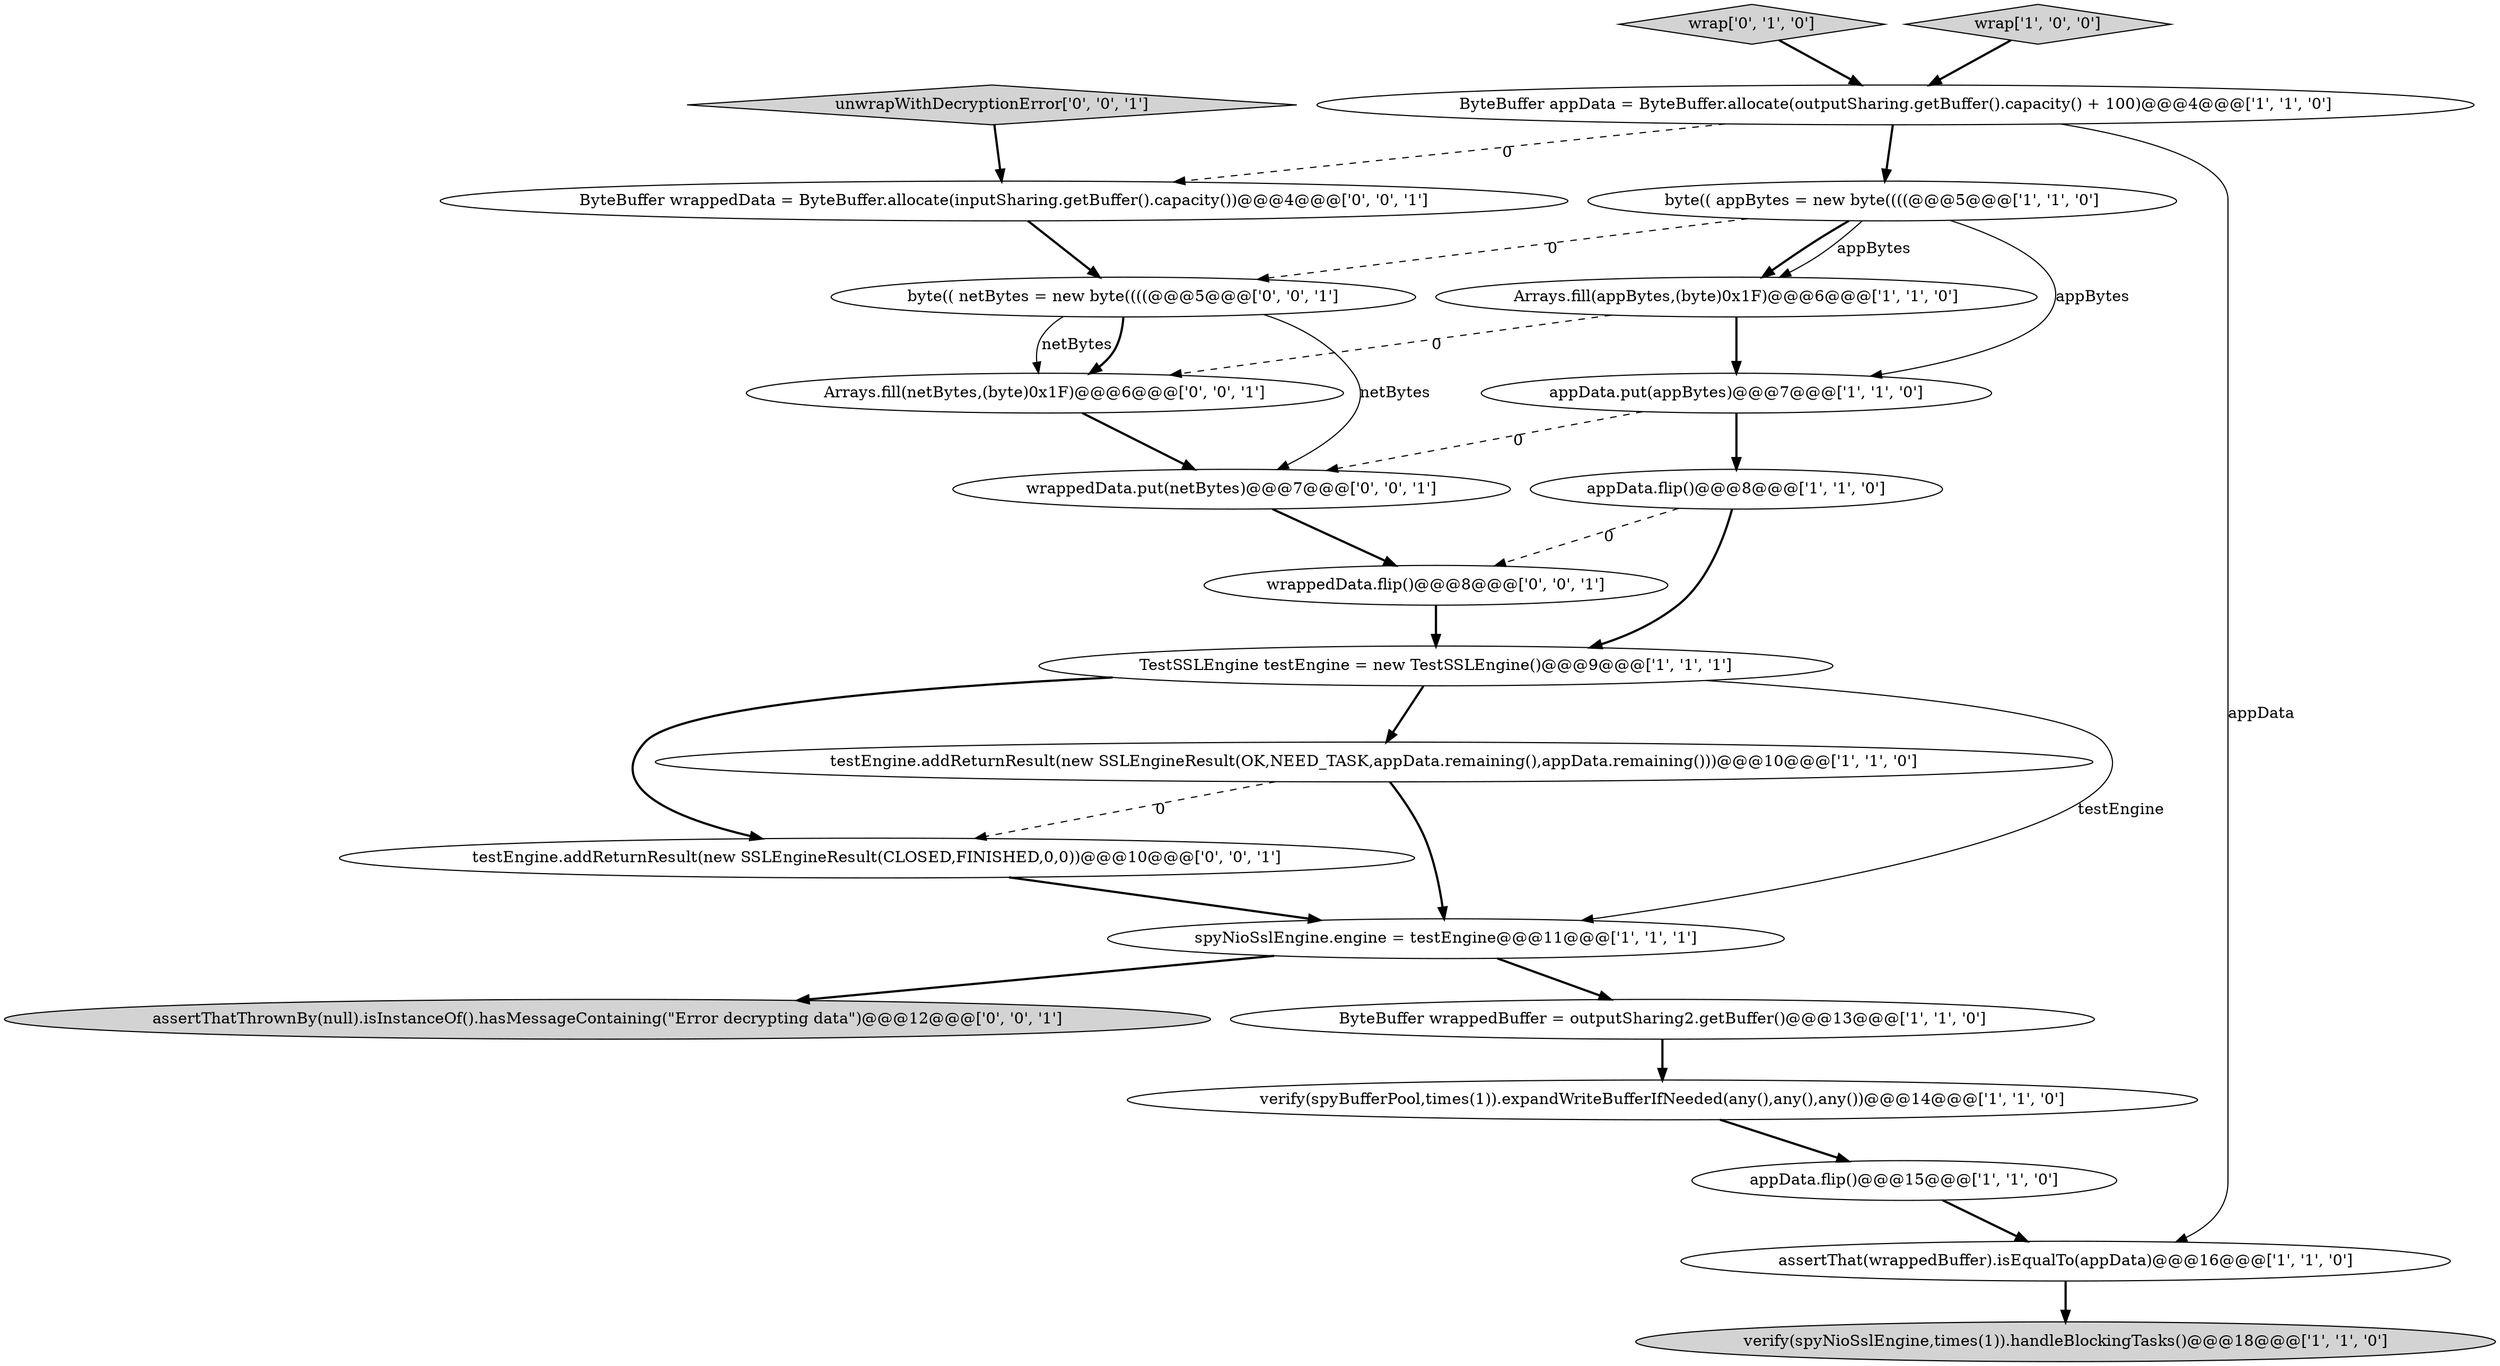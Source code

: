 digraph {
18 [style = filled, label = "byte(( netBytes = new byte((((@@@5@@@['0', '0', '1']", fillcolor = white, shape = ellipse image = "AAA0AAABBB3BBB"];
14 [style = filled, label = "wrap['0', '1', '0']", fillcolor = lightgray, shape = diamond image = "AAA0AAABBB2BBB"];
21 [style = filled, label = "Arrays.fill(netBytes,(byte)0x1F)@@@6@@@['0', '0', '1']", fillcolor = white, shape = ellipse image = "AAA0AAABBB3BBB"];
8 [style = filled, label = "ByteBuffer wrappedBuffer = outputSharing2.getBuffer()@@@13@@@['1', '1', '0']", fillcolor = white, shape = ellipse image = "AAA0AAABBB1BBB"];
0 [style = filled, label = "ByteBuffer appData = ByteBuffer.allocate(outputSharing.getBuffer().capacity() + 100)@@@4@@@['1', '1', '0']", fillcolor = white, shape = ellipse image = "AAA0AAABBB1BBB"];
4 [style = filled, label = "Arrays.fill(appBytes,(byte)0x1F)@@@6@@@['1', '1', '0']", fillcolor = white, shape = ellipse image = "AAA0AAABBB1BBB"];
13 [style = filled, label = "wrap['1', '0', '0']", fillcolor = lightgray, shape = diamond image = "AAA0AAABBB1BBB"];
16 [style = filled, label = "unwrapWithDecryptionError['0', '0', '1']", fillcolor = lightgray, shape = diamond image = "AAA0AAABBB3BBB"];
15 [style = filled, label = "wrappedData.put(netBytes)@@@7@@@['0', '0', '1']", fillcolor = white, shape = ellipse image = "AAA0AAABBB3BBB"];
7 [style = filled, label = "appData.flip()@@@15@@@['1', '1', '0']", fillcolor = white, shape = ellipse image = "AAA0AAABBB1BBB"];
9 [style = filled, label = "byte(( appBytes = new byte((((@@@5@@@['1', '1', '0']", fillcolor = white, shape = ellipse image = "AAA0AAABBB1BBB"];
17 [style = filled, label = "wrappedData.flip()@@@8@@@['0', '0', '1']", fillcolor = white, shape = ellipse image = "AAA0AAABBB3BBB"];
20 [style = filled, label = "ByteBuffer wrappedData = ByteBuffer.allocate(inputSharing.getBuffer().capacity())@@@4@@@['0', '0', '1']", fillcolor = white, shape = ellipse image = "AAA0AAABBB3BBB"];
12 [style = filled, label = "appData.flip()@@@8@@@['1', '1', '0']", fillcolor = white, shape = ellipse image = "AAA0AAABBB1BBB"];
10 [style = filled, label = "assertThat(wrappedBuffer).isEqualTo(appData)@@@16@@@['1', '1', '0']", fillcolor = white, shape = ellipse image = "AAA0AAABBB1BBB"];
3 [style = filled, label = "spyNioSslEngine.engine = testEngine@@@11@@@['1', '1', '1']", fillcolor = white, shape = ellipse image = "AAA0AAABBB1BBB"];
11 [style = filled, label = "appData.put(appBytes)@@@7@@@['1', '1', '0']", fillcolor = white, shape = ellipse image = "AAA0AAABBB1BBB"];
22 [style = filled, label = "assertThatThrownBy(null).isInstanceOf().hasMessageContaining(\"Error decrypting data\")@@@12@@@['0', '0', '1']", fillcolor = lightgray, shape = ellipse image = "AAA0AAABBB3BBB"];
6 [style = filled, label = "testEngine.addReturnResult(new SSLEngineResult(OK,NEED_TASK,appData.remaining(),appData.remaining()))@@@10@@@['1', '1', '0']", fillcolor = white, shape = ellipse image = "AAA0AAABBB1BBB"];
2 [style = filled, label = "TestSSLEngine testEngine = new TestSSLEngine()@@@9@@@['1', '1', '1']", fillcolor = white, shape = ellipse image = "AAA0AAABBB1BBB"];
5 [style = filled, label = "verify(spyBufferPool,times(1)).expandWriteBufferIfNeeded(any(),any(),any())@@@14@@@['1', '1', '0']", fillcolor = white, shape = ellipse image = "AAA0AAABBB1BBB"];
1 [style = filled, label = "verify(spyNioSslEngine,times(1)).handleBlockingTasks()@@@18@@@['1', '1', '0']", fillcolor = lightgray, shape = ellipse image = "AAA0AAABBB1BBB"];
19 [style = filled, label = "testEngine.addReturnResult(new SSLEngineResult(CLOSED,FINISHED,0,0))@@@10@@@['0', '0', '1']", fillcolor = white, shape = ellipse image = "AAA0AAABBB3BBB"];
6->3 [style = bold, label=""];
0->9 [style = bold, label=""];
0->10 [style = solid, label="appData"];
2->19 [style = bold, label=""];
7->10 [style = bold, label=""];
11->15 [style = dashed, label="0"];
2->6 [style = bold, label=""];
18->21 [style = solid, label="netBytes"];
9->18 [style = dashed, label="0"];
21->15 [style = bold, label=""];
9->4 [style = bold, label=""];
18->15 [style = solid, label="netBytes"];
12->17 [style = dashed, label="0"];
9->11 [style = solid, label="appBytes"];
11->12 [style = bold, label=""];
0->20 [style = dashed, label="0"];
3->22 [style = bold, label=""];
4->21 [style = dashed, label="0"];
20->18 [style = bold, label=""];
12->2 [style = bold, label=""];
15->17 [style = bold, label=""];
8->5 [style = bold, label=""];
14->0 [style = bold, label=""];
17->2 [style = bold, label=""];
3->8 [style = bold, label=""];
6->19 [style = dashed, label="0"];
5->7 [style = bold, label=""];
18->21 [style = bold, label=""];
4->11 [style = bold, label=""];
10->1 [style = bold, label=""];
16->20 [style = bold, label=""];
2->3 [style = solid, label="testEngine"];
19->3 [style = bold, label=""];
9->4 [style = solid, label="appBytes"];
13->0 [style = bold, label=""];
}
